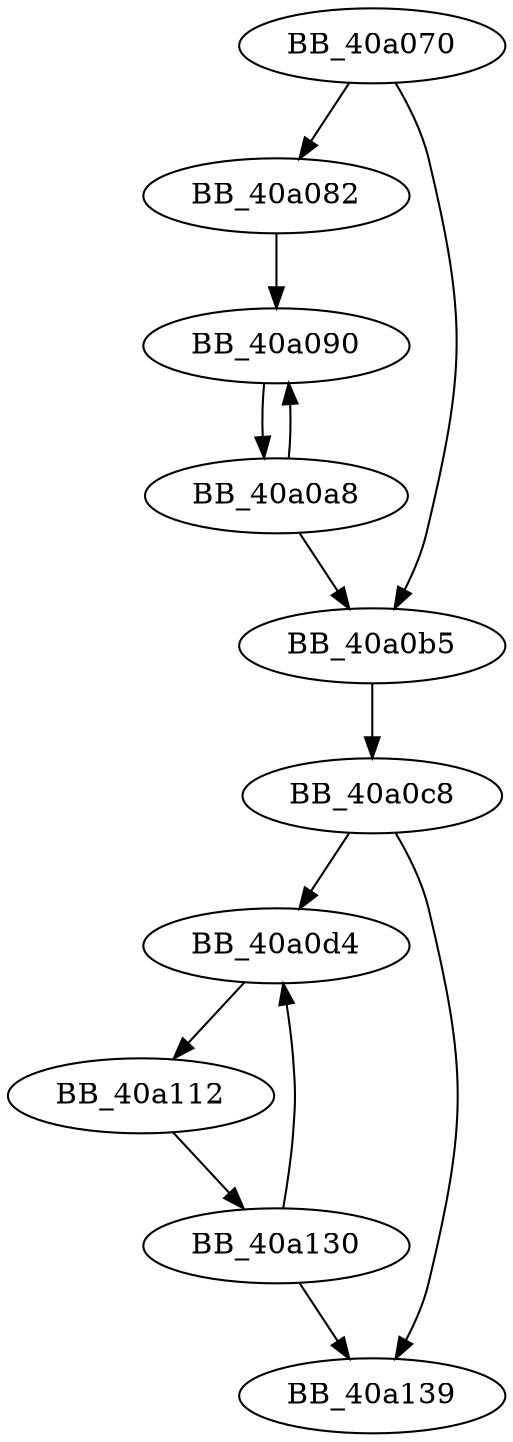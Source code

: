 DiGraph sub_40A070{
BB_40a070->BB_40a082
BB_40a070->BB_40a0b5
BB_40a082->BB_40a090
BB_40a090->BB_40a0a8
BB_40a0a8->BB_40a090
BB_40a0a8->BB_40a0b5
BB_40a0b5->BB_40a0c8
BB_40a0c8->BB_40a0d4
BB_40a0c8->BB_40a139
BB_40a0d4->BB_40a112
BB_40a112->BB_40a130
BB_40a130->BB_40a0d4
BB_40a130->BB_40a139
}
